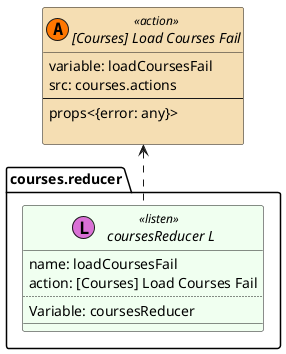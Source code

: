 @startuml [Courses] Load Courses Fail

set namespaceSeparator ::
skinparam class {
    BackgroundColor<<listen>> HoneyDew
    BackgroundColor<<action>> Wheat
    BackgroundColor<<dispatch>> Technology
}

interface "[Courses] Load Courses Fail" << (A,#FF7700) action >> {
            variable: loadCoursesFail
            src: courses.actions
            --
            props<{error: any}>

        }

        
interface "courses.reducer:: coursesReducer L" << (L,orchid) listen >> {
            name: loadCoursesFail
            action: [Courses] Load Courses Fail
            ..
            Variable: coursesReducer
            __
        }
        "[Courses] Load Courses Fail" <.down. "courses.reducer:: coursesReducer L"
 

@enduml